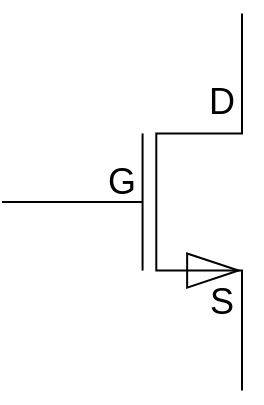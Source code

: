 <mxfile>
    <diagram id="Bn0ZoVvnfCie9FO3Dct1" name="ページ1">
        <mxGraphModel dx="550" dy="371" grid="1" gridSize="10" guides="1" tooltips="1" connect="1" arrows="1" fold="1" page="1" pageScale="1" pageWidth="827" pageHeight="1169" math="0" shadow="0">
            <root>
                <mxCell id="0"/>
                <mxCell id="1" parent="0"/>
                <mxCell id="2" value="" style="verticalLabelPosition=bottom;shadow=0;dashed=0;align=center;html=1;verticalAlign=top;shape=mxgraph.electrical.transistors.nmos;pointerEvents=1;aspect=fixed;fillColor=none;" vertex="1" parent="1">
                    <mxGeometry width="120" height="200" as="geometry"/>
                </mxCell>
                <mxCell id="3" value="G" style="text;html=1;align=center;verticalAlign=middle;whiteSpace=wrap;rounded=0;fontSize=18;" vertex="1" parent="1">
                    <mxGeometry x="40" y="70" width="40" height="40" as="geometry"/>
                </mxCell>
                <mxCell id="4" value="S" style="text;html=1;align=center;verticalAlign=middle;whiteSpace=wrap;rounded=0;fontSize=18;" vertex="1" parent="1">
                    <mxGeometry x="90" y="130" width="40" height="40" as="geometry"/>
                </mxCell>
                <mxCell id="5" value="D" style="text;html=1;align=center;verticalAlign=middle;whiteSpace=wrap;rounded=0;fontSize=18;" vertex="1" parent="1">
                    <mxGeometry x="90" y="30" width="40" height="40" as="geometry"/>
                </mxCell>
            </root>
        </mxGraphModel>
    </diagram>
</mxfile>